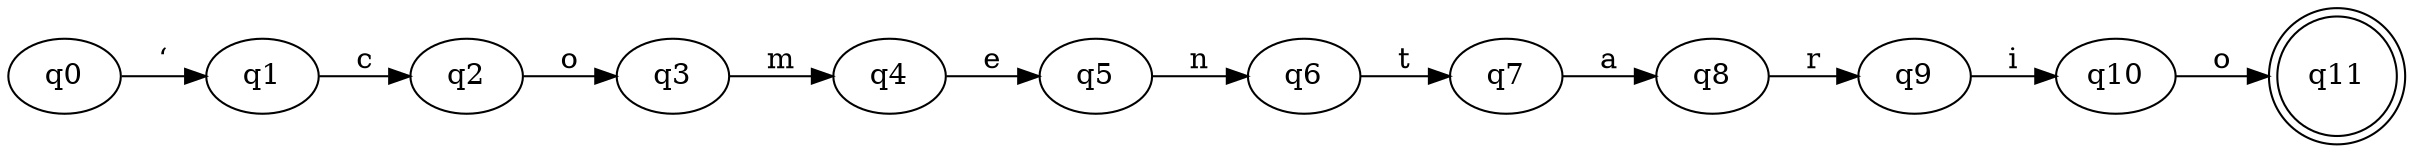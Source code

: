 digraph G {
rankdir=LR;
q0 -> q1 [label="‘"];
q1 -> q2 [label="c"];
q2 -> q3 [label="o"];
q3 -> q4 [label="m"];
q4 -> q5 [label="e"];
q5 -> q6 [label="n"];
q6 -> q7 [label="t"];
q7 -> q8 [label="a"];
q8 -> q9 [label="r"];
q9 -> q10 [label="i"];
q10 -> q11 [label="o"];
q11 [shape=doublecircle];
}